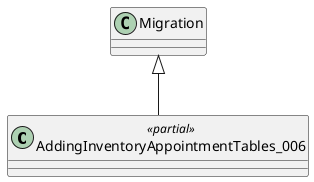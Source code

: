 @startuml
class AddingInventoryAppointmentTables_006 <<partial>> {
}
Migration <|-- AddingInventoryAppointmentTables_006
@enduml

